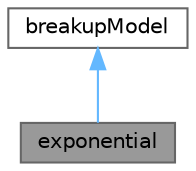 digraph "exponential"
{
 // LATEX_PDF_SIZE
  bgcolor="transparent";
  edge [fontname=Helvetica,fontsize=10,labelfontname=Helvetica,labelfontsize=10];
  node [fontname=Helvetica,fontsize=10,shape=box,height=0.2,width=0.4];
  Node1 [id="Node000001",label="exponential",height=0.2,width=0.4,color="gray40", fillcolor="grey60", style="filled", fontcolor="black",tooltip="Exponential kernel. Used for verification and validation of the breakup formulation implemented in th..."];
  Node2 -> Node1 [id="edge1_Node000001_Node000002",dir="back",color="steelblue1",style="solid",tooltip=" "];
  Node2 [id="Node000002",label="breakupModel",height=0.2,width=0.4,color="gray40", fillcolor="white", style="filled",URL="$classFoam_1_1diameterModels_1_1breakupModel.html",tooltip="Base class for breakup models which give a total breakup rate and a separate daughter size distributi..."];
}
